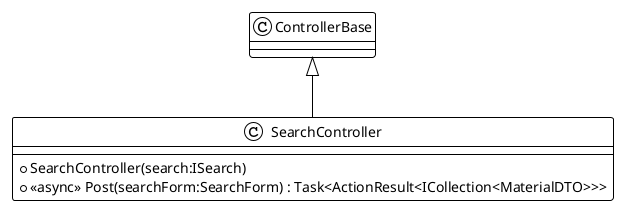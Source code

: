 @startuml
!theme plain
class SearchController {
    + SearchController(search:ISearch)
    + <<async>> Post(searchForm:SearchForm) : Task<ActionResult<ICollection<MaterialDTO>>>
}
ControllerBase <|-- SearchController
@enduml
